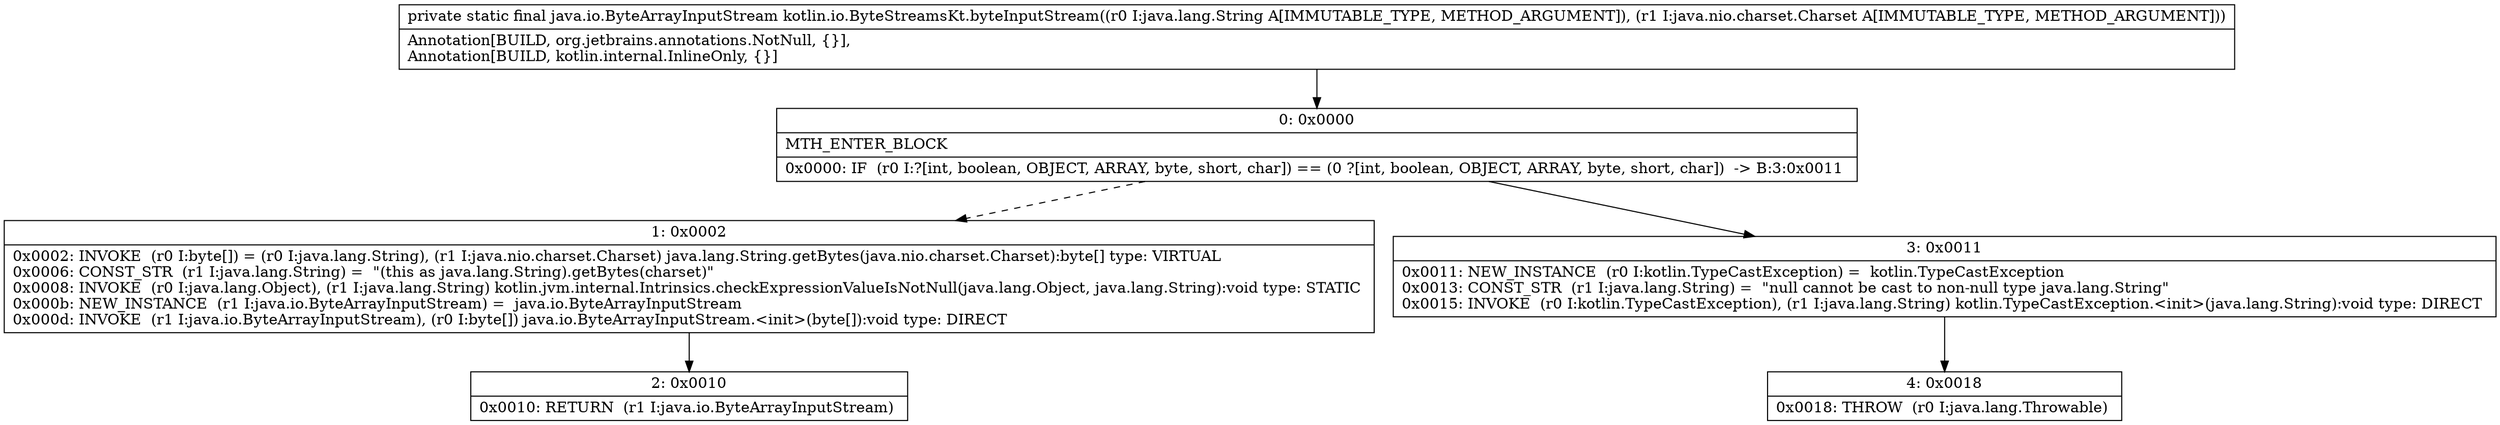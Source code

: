 digraph "CFG forkotlin.io.ByteStreamsKt.byteInputStream(Ljava\/lang\/String;Ljava\/nio\/charset\/Charset;)Ljava\/io\/ByteArrayInputStream;" {
Node_0 [shape=record,label="{0\:\ 0x0000|MTH_ENTER_BLOCK\l|0x0000: IF  (r0 I:?[int, boolean, OBJECT, ARRAY, byte, short, char]) == (0 ?[int, boolean, OBJECT, ARRAY, byte, short, char])  \-\> B:3:0x0011 \l}"];
Node_1 [shape=record,label="{1\:\ 0x0002|0x0002: INVOKE  (r0 I:byte[]) = (r0 I:java.lang.String), (r1 I:java.nio.charset.Charset) java.lang.String.getBytes(java.nio.charset.Charset):byte[] type: VIRTUAL \l0x0006: CONST_STR  (r1 I:java.lang.String) =  \"(this as java.lang.String).getBytes(charset)\" \l0x0008: INVOKE  (r0 I:java.lang.Object), (r1 I:java.lang.String) kotlin.jvm.internal.Intrinsics.checkExpressionValueIsNotNull(java.lang.Object, java.lang.String):void type: STATIC \l0x000b: NEW_INSTANCE  (r1 I:java.io.ByteArrayInputStream) =  java.io.ByteArrayInputStream \l0x000d: INVOKE  (r1 I:java.io.ByteArrayInputStream), (r0 I:byte[]) java.io.ByteArrayInputStream.\<init\>(byte[]):void type: DIRECT \l}"];
Node_2 [shape=record,label="{2\:\ 0x0010|0x0010: RETURN  (r1 I:java.io.ByteArrayInputStream) \l}"];
Node_3 [shape=record,label="{3\:\ 0x0011|0x0011: NEW_INSTANCE  (r0 I:kotlin.TypeCastException) =  kotlin.TypeCastException \l0x0013: CONST_STR  (r1 I:java.lang.String) =  \"null cannot be cast to non\-null type java.lang.String\" \l0x0015: INVOKE  (r0 I:kotlin.TypeCastException), (r1 I:java.lang.String) kotlin.TypeCastException.\<init\>(java.lang.String):void type: DIRECT \l}"];
Node_4 [shape=record,label="{4\:\ 0x0018|0x0018: THROW  (r0 I:java.lang.Throwable) \l}"];
MethodNode[shape=record,label="{private static final java.io.ByteArrayInputStream kotlin.io.ByteStreamsKt.byteInputStream((r0 I:java.lang.String A[IMMUTABLE_TYPE, METHOD_ARGUMENT]), (r1 I:java.nio.charset.Charset A[IMMUTABLE_TYPE, METHOD_ARGUMENT]))  | Annotation[BUILD, org.jetbrains.annotations.NotNull, \{\}], \lAnnotation[BUILD, kotlin.internal.InlineOnly, \{\}]\l}"];
MethodNode -> Node_0;
Node_0 -> Node_1[style=dashed];
Node_0 -> Node_3;
Node_1 -> Node_2;
Node_3 -> Node_4;
}

